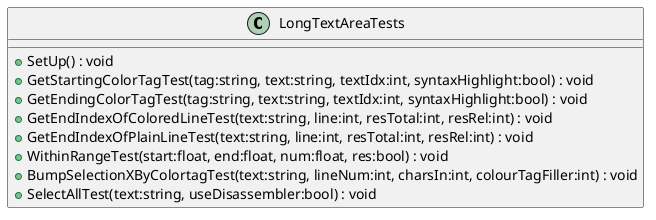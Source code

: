 @startuml
class LongTextAreaTests {
    + SetUp() : void
    + GetStartingColorTagTest(tag:string, text:string, textIdx:int, syntaxHighlight:bool) : void
    + GetEndingColorTagTest(tag:string, text:string, textIdx:int, syntaxHighlight:bool) : void
    + GetEndIndexOfColoredLineTest(text:string, line:int, resTotal:int, resRel:int) : void
    + GetEndIndexOfPlainLineTest(text:string, line:int, resTotal:int, resRel:int) : void
    + WithinRangeTest(start:float, end:float, num:float, res:bool) : void
    + BumpSelectionXByColortagTest(text:string, lineNum:int, charsIn:int, colourTagFiller:int) : void
    + SelectAllTest(text:string, useDisassembler:bool) : void
}
@enduml
